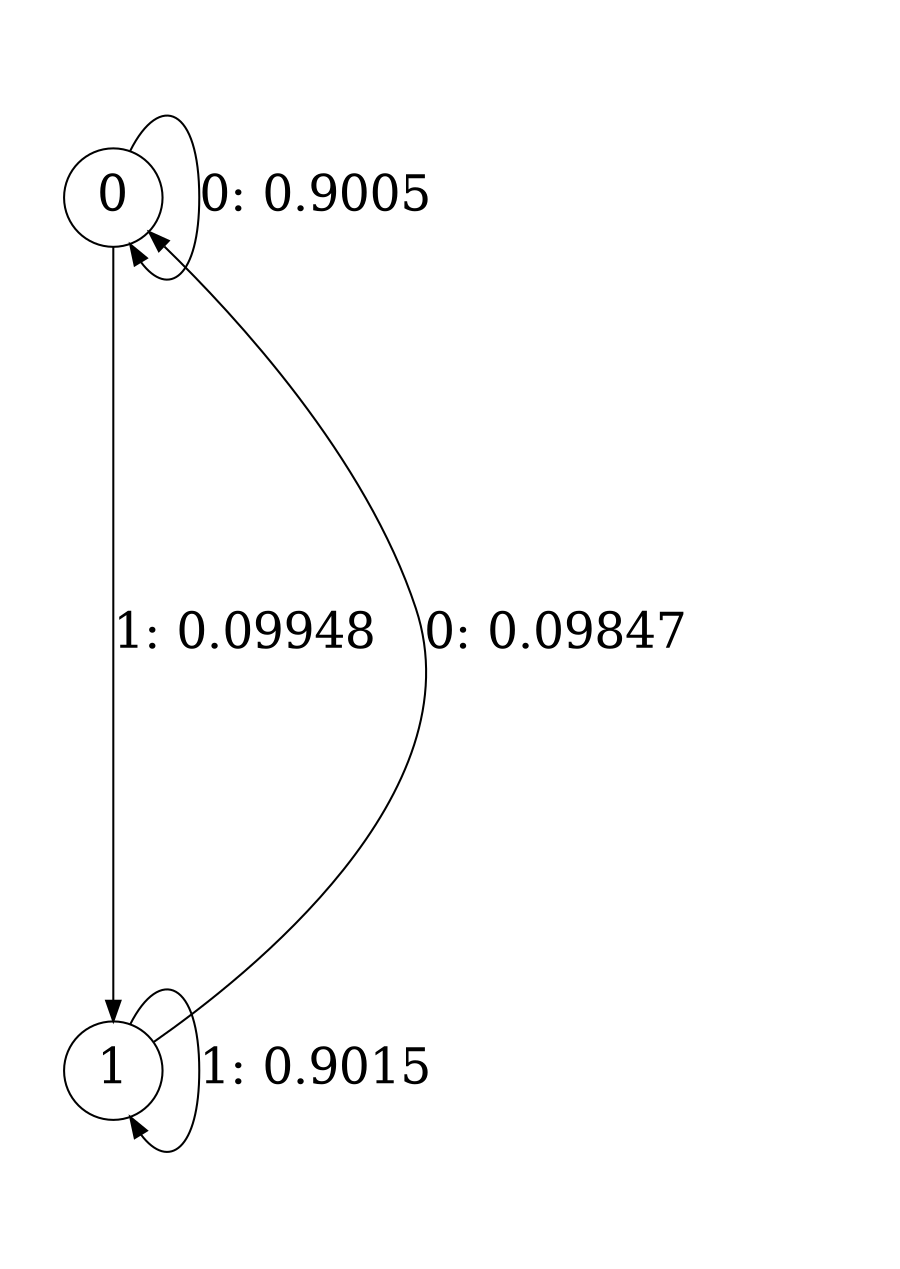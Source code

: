 digraph "ch4_face_grouped_diff_L1" {
size = "6,8.5";
ratio = "fill";
node [shape = circle];
node [fontsize = 24];
edge [fontsize = 24];
0 -> 0 [label = "0: 0.9005   "];
0 -> 1 [label = "1: 0.09948  "];
1 -> 0 [label = "0: 0.09847  "];
1 -> 1 [label = "1: 0.9015   "];
}